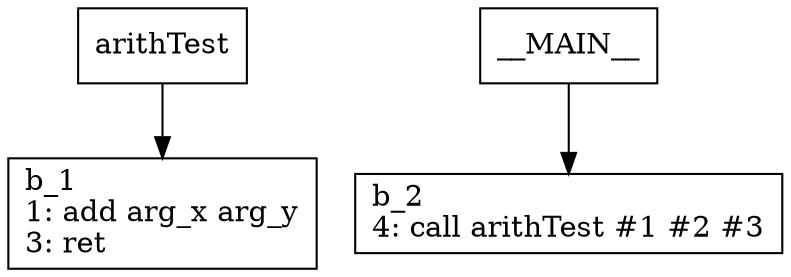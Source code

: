 digraph Computation {
node [shape=box];
arithTest -> b_1;
b_1 [label="b_1\l1: add arg_x arg_y\l3: ret \l"]
__MAIN__ -> b_2;
b_2 [label="b_2\l4: call arithTest #1 #2 #3\l"]
}